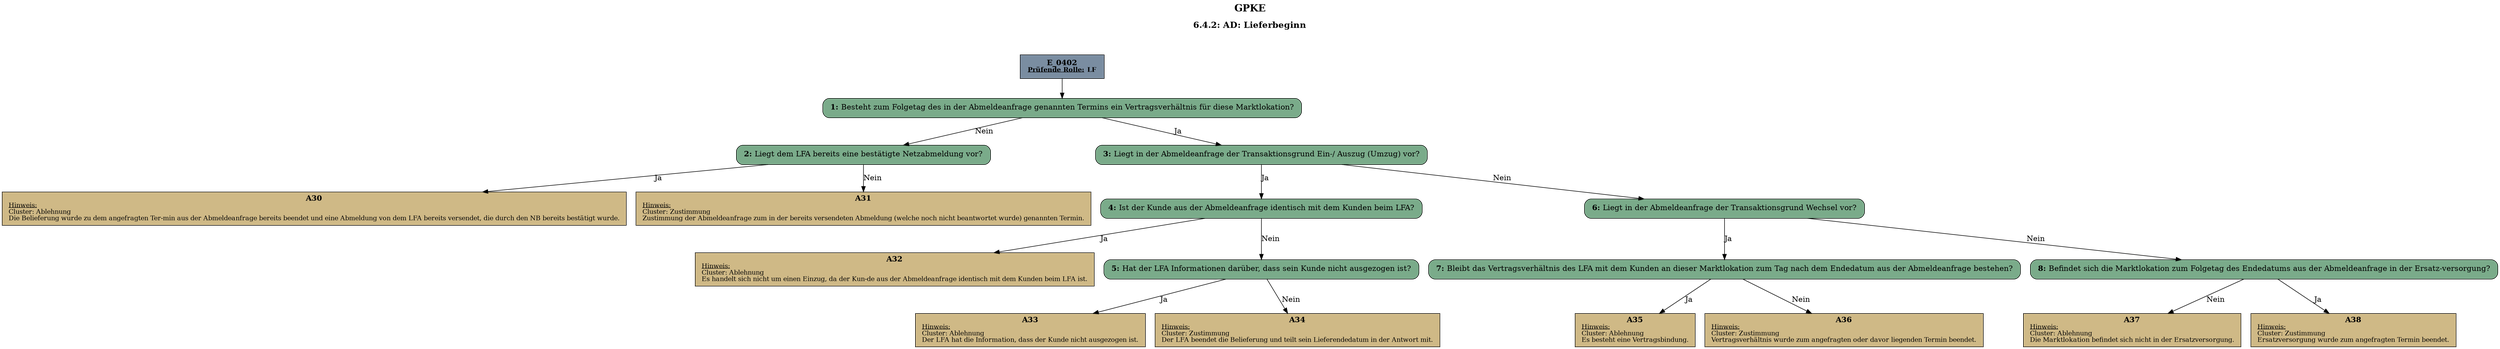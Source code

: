 digraph D {
    labelloc="t";
    label=<<B><FONT POINT-SIZE="18">GPKE</FONT></B><BR/><BR/><B><FONT POINT-SIZE="16">6.4.2: AD: Lieferbeginn</FONT></B><BR/><BR/><BR/><BR/>>;
    "Start" [margin="0.2,0.12", shape=box, style=filled, fillcolor="#7a8da1", label=<<B>E_0402</B><BR align="center"/><FONT point-size="12"><B><U>Prüfende Rolle:</U> LF</B></FONT><BR align="center"/>>];
    "1" [margin="0.2,0.12", shape=box, style="filled,rounded", fillcolor="#7aab8a", label=<<B>1: </B>Besteht zum Folgetag des in der Abmeldeanfrage genannten Termins ein Vertragsverhältnis für diese Marktlokation?<BR align="left"/>>];
    "2" [margin="0.2,0.12", shape=box, style="filled,rounded", fillcolor="#7aab8a", label=<<B>2: </B>Liegt dem LFA bereits eine bestätigte Netzabmeldung vor?<BR align="left"/>>];
    "A30" [margin="0.17,0.08", shape=box, style=filled, fillcolor="#cfb986", label=<<B>A30</B><BR align="center"/><FONT point-size="12"><U>Hinweis:</U><BR align="left"/>Cluster: Ablehnung<BR align="left"/>Die Belieferung wurde zu dem angefragten Ter-min aus der Abmeldeanfrage bereits beendet und eine Abmeldung von dem LFA bereits versendet, die durch den NB bereits bestätigt wurde.<BR align="left"/></FONT>>];
    "A31" [margin="0.17,0.08", shape=box, style=filled, fillcolor="#cfb986", label=<<B>A31</B><BR align="center"/><FONT point-size="12"><U>Hinweis:</U><BR align="left"/>Cluster: Zustimmung<BR align="left"/>Zustimmung der Abmeldeanfrage zum in der bereits versendeten Abmeldung (welche noch nicht beantwortet wurde) genannten Termin.<BR align="left"/></FONT>>];
    "3" [margin="0.2,0.12", shape=box, style="filled,rounded", fillcolor="#7aab8a", label=<<B>3: </B>Liegt in der Abmeldeanfrage der Transaktionsgrund Ein-/ Auszug (Umzug) vor?<BR align="left"/>>];
    "4" [margin="0.2,0.12", shape=box, style="filled,rounded", fillcolor="#7aab8a", label=<<B>4: </B>Ist der Kunde aus der Abmeldeanfrage identisch mit dem Kunden beim LFA?<BR align="left"/>>];
    "A32" [margin="0.17,0.08", shape=box, style=filled, fillcolor="#cfb986", label=<<B>A32</B><BR align="center"/><FONT point-size="12"><U>Hinweis:</U><BR align="left"/>Cluster: Ablehnung<BR align="left"/>Es handelt sich nicht um einen Einzug, da der Kun-de aus der Abmeldeanfrage identisch mit dem Kunden beim LFA ist.<BR align="left"/></FONT>>];
    "5" [margin="0.2,0.12", shape=box, style="filled,rounded", fillcolor="#7aab8a", label=<<B>5: </B>Hat der LFA Informationen darüber, dass sein Kunde nicht ausgezogen ist?<BR align="left"/>>];
    "A33" [margin="0.17,0.08", shape=box, style=filled, fillcolor="#cfb986", label=<<B>A33</B><BR align="center"/><FONT point-size="12"><U>Hinweis:</U><BR align="left"/>Cluster: Ablehnung<BR align="left"/>Der LFA hat die Information, dass der Kunde nicht ausgezogen ist.<BR align="left"/></FONT>>];
    "A34" [margin="0.17,0.08", shape=box, style=filled, fillcolor="#cfb986", label=<<B>A34</B><BR align="center"/><FONT point-size="12"><U>Hinweis:</U><BR align="left"/>Cluster: Zustimmung <BR align="left"/>Der LFA beendet die Belieferung und teilt sein Lieferendedatum in der Antwort mit.<BR align="left"/></FONT>>];
    "6" [margin="0.2,0.12", shape=box, style="filled,rounded", fillcolor="#7aab8a", label=<<B>6: </B>Liegt in der Abmeldeanfrage der Transaktionsgrund Wechsel vor?<BR align="left"/>>];
    "7" [margin="0.2,0.12", shape=box, style="filled,rounded", fillcolor="#7aab8a", label=<<B>7: </B>Bleibt das Vertragsverhältnis des LFA mit dem Kunden an dieser Marktlokation zum Tag nach dem Endedatum aus der Abmeldeanfrage bestehen?<BR align="left"/>>];
    "A35" [margin="0.17,0.08", shape=box, style=filled, fillcolor="#cfb986", label=<<B>A35</B><BR align="center"/><FONT point-size="12"><U>Hinweis:</U><BR align="left"/>Cluster: Ablehnung<BR align="left"/>Es besteht eine Vertragsbindung.<BR align="left"/></FONT>>];
    "A36" [margin="0.17,0.08", shape=box, style=filled, fillcolor="#cfb986", label=<<B>A36</B><BR align="center"/><FONT point-size="12"><U>Hinweis:</U><BR align="left"/>Cluster: Zustimmung<BR align="left"/>Vertragsverhältnis wurde zum angefragten oder davor liegenden Termin beendet.<BR align="left"/></FONT>>];
    "8" [margin="0.2,0.12", shape=box, style="filled,rounded", fillcolor="#7aab8a", label=<<B>8: </B>Befindet sich die Marktlokation zum Folgetag des Endedatums aus der Abmeldeanfrage in der Ersatz-versorgung?<BR align="left"/>>];
    "A37" [margin="0.17,0.08", shape=box, style=filled, fillcolor="#cfb986", label=<<B>A37</B><BR align="center"/><FONT point-size="12"><U>Hinweis:</U><BR align="left"/>Cluster: Ablehnung<BR align="left"/>Die Marktlokation befindet sich nicht in der Ersatzversorgung.<BR align="left"/></FONT>>];
    "A38" [margin="0.17,0.08", shape=box, style=filled, fillcolor="#cfb986", label=<<B>A38</B><BR align="center"/><FONT point-size="12"><U>Hinweis:</U><BR align="left"/>Cluster: Zustimmung<BR align="left"/>Ersatzversorgung wurde zum angefragten Termin beendet.<BR align="left"/></FONT>>];

    "Start" -> "1";
    "1" -> "3" [label="Ja"];
    "1" -> "2" [label="Nein"];
    "2" -> "A30" [label="Ja"];
    "2" -> "A31" [label="Nein"];
    "3" -> "6" [label="Nein"];
    "3" -> "4" [label="Ja"];
    "4" -> "A32" [label="Ja"];
    "4" -> "5" [label="Nein"];
    "5" -> "A33" [label="Ja"];
    "5" -> "A34" [label="Nein"];
    "6" -> "8" [label="Nein"];
    "6" -> "7" [label="Ja"];
    "7" -> "A35" [label="Ja"];
    "7" -> "A36" [label="Nein"];
    "8" -> "A37" [label="Nein"];
    "8" -> "A38" [label="Ja"];

    bgcolor="transparent";
}